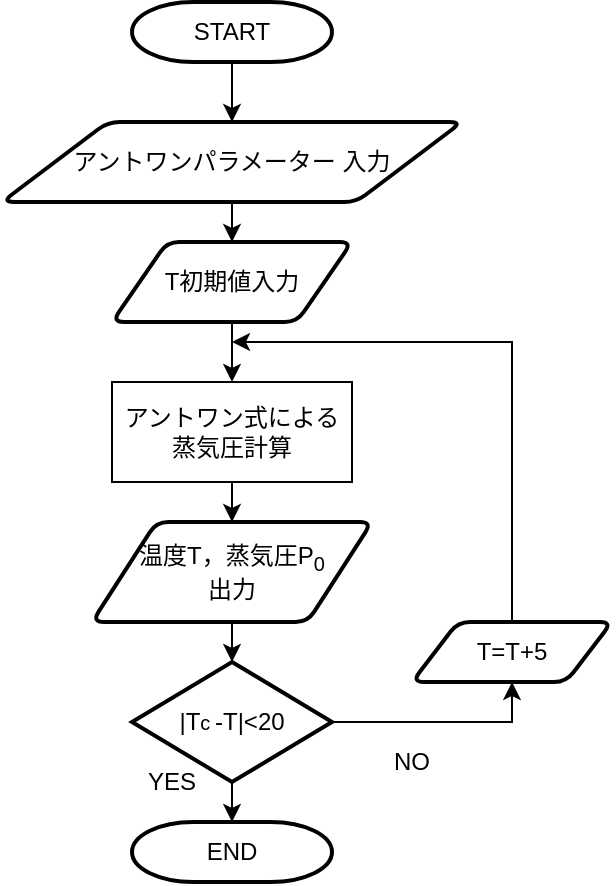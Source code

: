 <mxfile version="13.5.3" pages="4">
    <diagram id="6hGFLwfOUW9BJ-s0fimq" name="Page-1">
        <mxGraphModel dx="484" dy="492" grid="1" gridSize="10" guides="1" tooltips="1" connect="1" arrows="1" fold="1" page="1" pageScale="1" pageWidth="827" pageHeight="1169" math="0" shadow="0">
            <root>
                <mxCell id="0"/>
                <mxCell id="1" parent="0"/>
                <mxCell id="21" style="edgeStyle=orthogonalEdgeStyle;rounded=0;orthogonalLoop=1;jettySize=auto;html=1;exitX=0.5;exitY=1;exitDx=0;exitDy=0;exitPerimeter=0;entryX=0.5;entryY=0;entryDx=0;entryDy=0;" parent="1" source="2" target="3" edge="1">
                    <mxGeometry relative="1" as="geometry"/>
                </mxCell>
                <mxCell id="2" value="START" style="strokeWidth=2;html=1;shape=mxgraph.flowchart.terminator;whiteSpace=wrap;" parent="1" vertex="1">
                    <mxGeometry x="150" y="30" width="100" height="30" as="geometry"/>
                </mxCell>
                <mxCell id="22" style="edgeStyle=orthogonalEdgeStyle;rounded=0;orthogonalLoop=1;jettySize=auto;html=1;exitX=0.5;exitY=1;exitDx=0;exitDy=0;entryX=0.5;entryY=0;entryDx=0;entryDy=0;" parent="1" source="3" target="4" edge="1">
                    <mxGeometry relative="1" as="geometry"/>
                </mxCell>
                <mxCell id="3" value="アントワンパラメーター 入力" style="shape=parallelogram;html=1;strokeWidth=2;perimeter=parallelogramPerimeter;whiteSpace=wrap;rounded=1;arcSize=12;size=0.23;" parent="1" vertex="1">
                    <mxGeometry x="85" y="90" width="230" height="40" as="geometry"/>
                </mxCell>
                <mxCell id="23" style="edgeStyle=orthogonalEdgeStyle;rounded=0;orthogonalLoop=1;jettySize=auto;html=1;exitX=0.5;exitY=1;exitDx=0;exitDy=0;entryX=0.5;entryY=0;entryDx=0;entryDy=0;" parent="1" source="4" target="5" edge="1">
                    <mxGeometry relative="1" as="geometry"/>
                </mxCell>
                <mxCell id="4" value="T初期値入力" style="shape=parallelogram;html=1;strokeWidth=2;perimeter=parallelogramPerimeter;whiteSpace=wrap;rounded=1;arcSize=12;size=0.23;" parent="1" vertex="1">
                    <mxGeometry x="140" y="150" width="120" height="40" as="geometry"/>
                </mxCell>
                <mxCell id="24" style="edgeStyle=orthogonalEdgeStyle;rounded=0;orthogonalLoop=1;jettySize=auto;html=1;exitX=0.5;exitY=1;exitDx=0;exitDy=0;entryX=0.5;entryY=0;entryDx=0;entryDy=0;" parent="1" source="5" target="7" edge="1">
                    <mxGeometry relative="1" as="geometry"/>
                </mxCell>
                <mxCell id="5" value="アントワン式による&lt;br&gt;蒸気圧計算" style="rounded=0;whiteSpace=wrap;html=1;" parent="1" vertex="1">
                    <mxGeometry x="140" y="220" width="120" height="50" as="geometry"/>
                </mxCell>
                <mxCell id="25" style="edgeStyle=orthogonalEdgeStyle;rounded=0;orthogonalLoop=1;jettySize=auto;html=1;exitX=0.5;exitY=1;exitDx=0;exitDy=0;entryX=0.5;entryY=0;entryDx=0;entryDy=0;entryPerimeter=0;" parent="1" source="7" target="9" edge="1">
                    <mxGeometry relative="1" as="geometry"/>
                </mxCell>
                <mxCell id="7" value="温度T，蒸気圧P&lt;sub&gt;0&lt;br&gt;&lt;/sub&gt;出力" style="shape=parallelogram;html=1;strokeWidth=2;perimeter=parallelogramPerimeter;whiteSpace=wrap;rounded=1;arcSize=12;size=0.23;" parent="1" vertex="1">
                    <mxGeometry x="130" y="290" width="140" height="50" as="geometry"/>
                </mxCell>
                <mxCell id="26" style="edgeStyle=orthogonalEdgeStyle;rounded=0;orthogonalLoop=1;jettySize=auto;html=1;exitX=0.5;exitY=1;exitDx=0;exitDy=0;exitPerimeter=0;entryX=0.5;entryY=0;entryDx=0;entryDy=0;entryPerimeter=0;" parent="1" source="9" target="10" edge="1">
                    <mxGeometry relative="1" as="geometry"/>
                </mxCell>
                <mxCell id="27" style="edgeStyle=orthogonalEdgeStyle;rounded=0;orthogonalLoop=1;jettySize=auto;html=1;exitX=1;exitY=0.5;exitDx=0;exitDy=0;exitPerimeter=0;entryX=0.5;entryY=1;entryDx=0;entryDy=0;" parent="1" source="9" target="11" edge="1">
                    <mxGeometry relative="1" as="geometry"/>
                </mxCell>
                <mxCell id="9" value="|T&lt;span style=&quot;font-size: 10px&quot;&gt;c&lt;/span&gt;&lt;span style=&quot;font-size: 8.333px&quot;&gt;&amp;nbsp;&lt;/span&gt;&lt;font style=&quot;font-size: 12px&quot;&gt;-T&lt;/font&gt;|&amp;lt;20" style="strokeWidth=2;html=1;shape=mxgraph.flowchart.decision;whiteSpace=wrap;" parent="1" vertex="1">
                    <mxGeometry x="150" y="360" width="100" height="60" as="geometry"/>
                </mxCell>
                <mxCell id="10" value="END" style="strokeWidth=2;html=1;shape=mxgraph.flowchart.terminator;whiteSpace=wrap;" parent="1" vertex="1">
                    <mxGeometry x="150" y="440" width="100" height="30" as="geometry"/>
                </mxCell>
                <mxCell id="28" style="edgeStyle=orthogonalEdgeStyle;rounded=0;orthogonalLoop=1;jettySize=auto;html=1;exitX=0.5;exitY=0;exitDx=0;exitDy=0;" parent="1" source="11" edge="1">
                    <mxGeometry relative="1" as="geometry">
                        <mxPoint x="200" y="200" as="targetPoint"/>
                        <Array as="points">
                            <mxPoint x="340" y="200"/>
                        </Array>
                    </mxGeometry>
                </mxCell>
                <mxCell id="11" value="T=T+5" style="shape=parallelogram;html=1;strokeWidth=2;perimeter=parallelogramPerimeter;whiteSpace=wrap;rounded=1;arcSize=12;size=0.23;" parent="1" vertex="1">
                    <mxGeometry x="290" y="340" width="100" height="30" as="geometry"/>
                </mxCell>
                <mxCell id="29" value="NO" style="text;html=1;strokeColor=none;fillColor=none;align=center;verticalAlign=middle;whiteSpace=wrap;rounded=0;" parent="1" vertex="1">
                    <mxGeometry x="270" y="400" width="40" height="20" as="geometry"/>
                </mxCell>
                <mxCell id="30" value="YES" style="text;html=1;strokeColor=none;fillColor=none;align=center;verticalAlign=middle;whiteSpace=wrap;rounded=0;" parent="1" vertex="1">
                    <mxGeometry x="150" y="410" width="40" height="20" as="geometry"/>
                </mxCell>
            </root>
        </mxGraphModel>
    </diagram>
    <diagram id="tjwrxLsD7C3cp54H29nt" name="ページ2">
        <mxGraphModel dx="484" dy="492" grid="1" gridSize="10" guides="1" tooltips="1" connect="1" arrows="1" fold="1" page="1" pageScale="1" pageWidth="827" pageHeight="1169" math="0" shadow="0">
            <root>
                <mxCell id="OenH7cIL7a_HJuVf5Ov_-0"/>
                <mxCell id="OenH7cIL7a_HJuVf5Ov_-1" parent="OenH7cIL7a_HJuVf5Ov_-0"/>
                <mxCell id="s7JxEpxeOvuJSW5ftrF9-8" value="" style="edgeStyle=orthogonalEdgeStyle;rounded=0;orthogonalLoop=1;jettySize=auto;html=1;entryX=0.5;entryY=0;entryDx=0;entryDy=0;" edge="1" parent="OenH7cIL7a_HJuVf5Ov_-1" source="jmTnuGybcbTQmiqnEiam-3" target="deLnEBDyaheu44yetcqp-0">
                    <mxGeometry relative="1" as="geometry"/>
                </mxCell>
                <mxCell id="jmTnuGybcbTQmiqnEiam-3" value="START" style="strokeWidth=2;html=1;shape=mxgraph.flowchart.terminator;whiteSpace=wrap;" vertex="1" parent="OenH7cIL7a_HJuVf5Ov_-1">
                    <mxGeometry x="150" y="20" width="100" height="30" as="geometry"/>
                </mxCell>
                <mxCell id="s7JxEpxeOvuJSW5ftrF9-9" value="" style="edgeStyle=orthogonalEdgeStyle;rounded=0;orthogonalLoop=1;jettySize=auto;html=1;entryX=0.5;entryY=0;entryDx=0;entryDy=0;" edge="1" parent="OenH7cIL7a_HJuVf5Ov_-1" source="deLnEBDyaheu44yetcqp-0" target="6Tlxau15XWvdCQgJYSGq-0">
                    <mxGeometry relative="1" as="geometry"/>
                </mxCell>
                <mxCell id="deLnEBDyaheu44yetcqp-0" value="アントワンパラメーター 入力" style="shape=parallelogram;html=1;strokeWidth=2;perimeter=parallelogramPerimeter;whiteSpace=wrap;rounded=1;arcSize=12;size=0.23;" vertex="1" parent="OenH7cIL7a_HJuVf5Ov_-1">
                    <mxGeometry x="85" y="80" width="230" height="40" as="geometry"/>
                </mxCell>
                <mxCell id="s7JxEpxeOvuJSW5ftrF9-10" value="" style="edgeStyle=orthogonalEdgeStyle;rounded=0;orthogonalLoop=1;jettySize=auto;html=1;entryX=0.5;entryY=0;entryDx=0;entryDy=0;" edge="1" parent="OenH7cIL7a_HJuVf5Ov_-1" source="6Tlxau15XWvdCQgJYSGq-0" target="s7JxEpxeOvuJSW5ftrF9-0">
                    <mxGeometry relative="1" as="geometry"/>
                </mxCell>
                <mxCell id="6Tlxau15XWvdCQgJYSGq-0" value="T初期値入力" style="shape=parallelogram;html=1;strokeWidth=2;perimeter=parallelogramPerimeter;whiteSpace=wrap;rounded=1;arcSize=12;size=0.23;" vertex="1" parent="OenH7cIL7a_HJuVf5Ov_-1">
                    <mxGeometry x="140" y="150" width="120" height="30" as="geometry"/>
                </mxCell>
                <mxCell id="s7JxEpxeOvuJSW5ftrF9-11" value="" style="edgeStyle=orthogonalEdgeStyle;rounded=0;orthogonalLoop=1;jettySize=auto;html=1;entryX=0.5;entryY=0;entryDx=0;entryDy=0;entryPerimeter=0;" edge="1" parent="OenH7cIL7a_HJuVf5Ov_-1" source="s7JxEpxeOvuJSW5ftrF9-0" target="s7JxEpxeOvuJSW5ftrF9-2">
                    <mxGeometry relative="1" as="geometry"/>
                </mxCell>
                <mxCell id="s7JxEpxeOvuJSW5ftrF9-0" value="fP,fP'計算" style="rounded=1;whiteSpace=wrap;html=1;" vertex="1" parent="OenH7cIL7a_HJuVf5Ov_-1">
                    <mxGeometry x="150" y="210" width="100" height="30" as="geometry"/>
                </mxCell>
                <mxCell id="s7JxEpxeOvuJSW5ftrF9-12" value="" style="edgeStyle=orthogonalEdgeStyle;rounded=0;orthogonalLoop=1;jettySize=auto;html=1;entryX=0.5;entryY=0;entryDx=0;entryDy=0;" edge="1" parent="OenH7cIL7a_HJuVf5Ov_-1" source="s7JxEpxeOvuJSW5ftrF9-2" target="s7JxEpxeOvuJSW5ftrF9-5">
                    <mxGeometry relative="1" as="geometry"/>
                </mxCell>
                <mxCell id="s7JxEpxeOvuJSW5ftrF9-14" style="edgeStyle=orthogonalEdgeStyle;rounded=0;orthogonalLoop=1;jettySize=auto;html=1;exitX=1;exitY=0.5;exitDx=0;exitDy=0;exitPerimeter=0;entryX=0.5;entryY=1;entryDx=0;entryDy=0;" edge="1" parent="OenH7cIL7a_HJuVf5Ov_-1" source="s7JxEpxeOvuJSW5ftrF9-2" target="s7JxEpxeOvuJSW5ftrF9-4">
                    <mxGeometry relative="1" as="geometry"/>
                </mxCell>
                <mxCell id="s7JxEpxeOvuJSW5ftrF9-2" value="|fP/fP'|&amp;lt;10&lt;sup&gt;-6&lt;/sup&gt;" style="strokeWidth=2;html=1;shape=mxgraph.flowchart.decision;whiteSpace=wrap;" vertex="1" parent="OenH7cIL7a_HJuVf5Ov_-1">
                    <mxGeometry x="145" y="270" width="110" height="60" as="geometry"/>
                </mxCell>
                <mxCell id="s7JxEpxeOvuJSW5ftrF9-15" style="edgeStyle=orthogonalEdgeStyle;rounded=0;orthogonalLoop=1;jettySize=auto;html=1;exitX=0.5;exitY=0;exitDx=0;exitDy=0;" edge="1" parent="OenH7cIL7a_HJuVf5Ov_-1" source="s7JxEpxeOvuJSW5ftrF9-4">
                    <mxGeometry relative="1" as="geometry">
                        <mxPoint x="200" y="190" as="targetPoint"/>
                        <Array as="points">
                            <mxPoint x="340" y="190"/>
                        </Array>
                    </mxGeometry>
                </mxCell>
                <mxCell id="s7JxEpxeOvuJSW5ftrF9-4" value="T'=T-fP/fP'" style="rounded=1;whiteSpace=wrap;html=1;" vertex="1" parent="OenH7cIL7a_HJuVf5Ov_-1">
                    <mxGeometry x="280" y="220" width="120" height="30" as="geometry"/>
                </mxCell>
                <mxCell id="s7JxEpxeOvuJSW5ftrF9-13" value="" style="edgeStyle=orthogonalEdgeStyle;rounded=0;orthogonalLoop=1;jettySize=auto;html=1;" edge="1" parent="OenH7cIL7a_HJuVf5Ov_-1" source="s7JxEpxeOvuJSW5ftrF9-5" target="s7JxEpxeOvuJSW5ftrF9-6">
                    <mxGeometry relative="1" as="geometry"/>
                </mxCell>
                <mxCell id="s7JxEpxeOvuJSW5ftrF9-5" value="T、繰り返し回数i&lt;br&gt;出力" style="rounded=1;whiteSpace=wrap;html=1;" vertex="1" parent="OenH7cIL7a_HJuVf5Ov_-1">
                    <mxGeometry x="140" y="360" width="120" height="30" as="geometry"/>
                </mxCell>
                <mxCell id="s7JxEpxeOvuJSW5ftrF9-6" value="END" style="strokeWidth=2;html=1;shape=mxgraph.flowchart.terminator;whiteSpace=wrap;" vertex="1" parent="OenH7cIL7a_HJuVf5Ov_-1">
                    <mxGeometry x="160" y="420" width="80" height="30" as="geometry"/>
                </mxCell>
                <mxCell id="s7JxEpxeOvuJSW5ftrF9-17" value="YES" style="text;html=1;strokeColor=none;fillColor=none;align=center;verticalAlign=middle;whiteSpace=wrap;rounded=0;" vertex="1" parent="OenH7cIL7a_HJuVf5Ov_-1">
                    <mxGeometry x="210" y="330" width="40" height="20" as="geometry"/>
                </mxCell>
                <mxCell id="s7JxEpxeOvuJSW5ftrF9-18" value="NO" style="text;html=1;strokeColor=none;fillColor=none;align=center;verticalAlign=middle;whiteSpace=wrap;rounded=0;" vertex="1" parent="OenH7cIL7a_HJuVf5Ov_-1">
                    <mxGeometry x="280" y="310" width="40" height="20" as="geometry"/>
                </mxCell>
            </root>
        </mxGraphModel>
    </diagram>
    <diagram id="eu8AEtDFHWJ69BttckYe" name="ページ3">
        <mxGraphModel dx="569" dy="579" grid="1" gridSize="10" guides="1" tooltips="1" connect="1" arrows="1" fold="1" page="1" pageScale="1" pageWidth="827" pageHeight="1169" math="0" shadow="0">
            <root>
                <mxCell id="phNB12K0DlMgrS6szk5Q-0"/>
                <mxCell id="phNB12K0DlMgrS6szk5Q-1" parent="phNB12K0DlMgrS6szk5Q-0"/>
                <mxCell id="phNB12K0DlMgrS6szk5Q-18" style="edgeStyle=orthogonalEdgeStyle;rounded=0;orthogonalLoop=1;jettySize=auto;html=1;exitX=0.5;exitY=1;exitDx=0;exitDy=0;exitPerimeter=0;entryX=0.5;entryY=0;entryDx=0;entryDy=0;" edge="1" parent="phNB12K0DlMgrS6szk5Q-1" source="phNB12K0DlMgrS6szk5Q-2" target="phNB12K0DlMgrS6szk5Q-3">
                    <mxGeometry relative="1" as="geometry"/>
                </mxCell>
                <mxCell id="phNB12K0DlMgrS6szk5Q-2" value="START" style="strokeWidth=2;html=1;shape=mxgraph.flowchart.terminator;whiteSpace=wrap;" vertex="1" parent="phNB12K0DlMgrS6szk5Q-1">
                    <mxGeometry x="150" y="10" width="100" height="30" as="geometry"/>
                </mxCell>
                <mxCell id="phNB12K0DlMgrS6szk5Q-19" style="edgeStyle=orthogonalEdgeStyle;rounded=0;orthogonalLoop=1;jettySize=auto;html=1;exitX=0.5;exitY=1;exitDx=0;exitDy=0;entryX=0.5;entryY=0;entryDx=0;entryDy=0;" edge="1" parent="phNB12K0DlMgrS6szk5Q-1" source="phNB12K0DlMgrS6szk5Q-3" target="phNB12K0DlMgrS6szk5Q-4">
                    <mxGeometry relative="1" as="geometry"/>
                </mxCell>
                <mxCell id="phNB12K0DlMgrS6szk5Q-3" value="各アントワンパラメーター 、&lt;br&gt;Margulesパラメーター 入力" style="shape=parallelogram;perimeter=parallelogramPerimeter;whiteSpace=wrap;html=1;fixedSize=1;" vertex="1" parent="phNB12K0DlMgrS6szk5Q-1">
                    <mxGeometry x="90" y="60" width="220" height="40" as="geometry"/>
                </mxCell>
                <mxCell id="phNB12K0DlMgrS6szk5Q-20" style="edgeStyle=orthogonalEdgeStyle;rounded=0;orthogonalLoop=1;jettySize=auto;html=1;exitX=0.5;exitY=1;exitDx=0;exitDy=0;entryX=0.5;entryY=0;entryDx=0;entryDy=0;" edge="1" parent="phNB12K0DlMgrS6szk5Q-1" source="phNB12K0DlMgrS6szk5Q-4" target="phNB12K0DlMgrS6szk5Q-5">
                    <mxGeometry relative="1" as="geometry"/>
                </mxCell>
                <mxCell id="phNB12K0DlMgrS6szk5Q-4" value="初期値&lt;br&gt;x&lt;sub&gt;1&lt;/sub&gt;=0" style="shape=parallelogram;perimeter=parallelogramPerimeter;whiteSpace=wrap;html=1;fixedSize=1;" vertex="1" parent="phNB12K0DlMgrS6szk5Q-1">
                    <mxGeometry x="140" y="120" width="120" height="30" as="geometry"/>
                </mxCell>
                <mxCell id="phNB12K0DlMgrS6szk5Q-21" style="edgeStyle=orthogonalEdgeStyle;rounded=0;orthogonalLoop=1;jettySize=auto;html=1;exitX=0.5;exitY=1;exitDx=0;exitDy=0;entryX=0.5;entryY=0;entryDx=0;entryDy=0;" edge="1" parent="phNB12K0DlMgrS6szk5Q-1" source="phNB12K0DlMgrS6szk5Q-5" target="phNB12K0DlMgrS6szk5Q-6">
                    <mxGeometry relative="1" as="geometry"/>
                </mxCell>
                <mxCell id="phNB12K0DlMgrS6szk5Q-5" value="温度初期値&lt;br&gt;T&lt;span style=&quot;font-size: 10px&quot;&gt;L &lt;/span&gt;&lt;sub style=&quot;font-size: 10px&quot;&gt;，&lt;/sub&gt;&lt;font style=&quot;font-size: 12px&quot;&gt;T&lt;/font&gt;&lt;span style=&quot;font-size: 10px&quot;&gt;H&lt;/span&gt;&lt;font style=&quot;font-size: 12px&quot;&gt;入力&lt;/font&gt;" style="shape=parallelogram;perimeter=parallelogramPerimeter;whiteSpace=wrap;html=1;fixedSize=1;" vertex="1" parent="phNB12K0DlMgrS6szk5Q-1">
                    <mxGeometry x="140" y="180" width="120" height="40" as="geometry"/>
                </mxCell>
                <mxCell id="phNB12K0DlMgrS6szk5Q-23" style="edgeStyle=orthogonalEdgeStyle;rounded=0;orthogonalLoop=1;jettySize=auto;html=1;exitX=0.5;exitY=1;exitDx=0;exitDy=0;entryX=0.5;entryY=0;entryDx=0;entryDy=0;" edge="1" parent="phNB12K0DlMgrS6szk5Q-1" source="phNB12K0DlMgrS6szk5Q-6" target="phNB12K0DlMgrS6szk5Q-7">
                    <mxGeometry relative="1" as="geometry"/>
                </mxCell>
                <mxCell id="phNB12K0DlMgrS6szk5Q-6" value="x&lt;sub&gt;2&lt;/sub&gt;＝1−x&lt;sub&gt;1&lt;/sub&gt;" style="rounded=1;whiteSpace=wrap;html=1;" vertex="1" parent="phNB12K0DlMgrS6szk5Q-1">
                    <mxGeometry x="160" y="230" width="80" height="20" as="geometry"/>
                </mxCell>
                <mxCell id="phNB12K0DlMgrS6szk5Q-24" style="edgeStyle=orthogonalEdgeStyle;rounded=0;orthogonalLoop=1;jettySize=auto;html=1;exitX=0.5;exitY=1;exitDx=0;exitDy=0;entryX=0.5;entryY=0;entryDx=0;entryDy=0;" edge="1" parent="phNB12K0DlMgrS6szk5Q-1" source="phNB12K0DlMgrS6szk5Q-7" target="phNB12K0DlMgrS6szk5Q-8">
                    <mxGeometry relative="1" as="geometry"/>
                </mxCell>
                <mxCell id="phNB12K0DlMgrS6szk5Q-7" value="活量係数算出" style="rounded=1;whiteSpace=wrap;html=1;" vertex="1" parent="phNB12K0DlMgrS6szk5Q-1">
                    <mxGeometry x="155" y="280" width="90" height="30" as="geometry"/>
                </mxCell>
                <mxCell id="phNB12K0DlMgrS6szk5Q-25" style="edgeStyle=orthogonalEdgeStyle;rounded=0;orthogonalLoop=1;jettySize=auto;html=1;exitX=0.5;exitY=1;exitDx=0;exitDy=0;entryX=0.5;entryY=0;entryDx=0;entryDy=0;" edge="1" parent="phNB12K0DlMgrS6szk5Q-1" source="phNB12K0DlMgrS6szk5Q-8" target="phNB12K0DlMgrS6szk5Q-9">
                    <mxGeometry relative="1" as="geometry"/>
                </mxCell>
                <mxCell id="phNB12K0DlMgrS6szk5Q-8" value="fP&lt;sub&gt;H&lt;/sub&gt;,fP&lt;sub&gt;L &lt;/sub&gt;fP&lt;sub&gt;M&lt;/sub&gt;算出" style="rounded=1;whiteSpace=wrap;html=1;" vertex="1" parent="phNB12K0DlMgrS6szk5Q-1">
                    <mxGeometry x="140" y="330" width="120" height="30" as="geometry"/>
                </mxCell>
                <mxCell id="phNB12K0DlMgrS6szk5Q-26" style="edgeStyle=orthogonalEdgeStyle;rounded=0;orthogonalLoop=1;jettySize=auto;html=1;exitX=1;exitY=0.5;exitDx=0;exitDy=0;entryX=0.5;entryY=1;entryDx=0;entryDy=0;" edge="1" parent="phNB12K0DlMgrS6szk5Q-1" source="phNB12K0DlMgrS6szk5Q-9" target="phNB12K0DlMgrS6szk5Q-10">
                    <mxGeometry relative="1" as="geometry">
                        <Array as="points">
                            <mxPoint x="320" y="395"/>
                        </Array>
                    </mxGeometry>
                </mxCell>
                <mxCell id="phNB12K0DlMgrS6szk5Q-27" style="edgeStyle=orthogonalEdgeStyle;rounded=0;orthogonalLoop=1;jettySize=auto;html=1;exitX=0.5;exitY=1;exitDx=0;exitDy=0;entryX=0.5;entryY=0;entryDx=0;entryDy=0;" edge="1" parent="phNB12K0DlMgrS6szk5Q-1" source="phNB12K0DlMgrS6szk5Q-9" target="phNB12K0DlMgrS6szk5Q-14">
                    <mxGeometry relative="1" as="geometry"/>
                </mxCell>
                <mxCell id="phNB12K0DlMgrS6szk5Q-9" value="|fP&lt;sub&gt;M&lt;/sub&gt;|&amp;lt;10&lt;sup&gt;-6&lt;/sup&gt;" style="rhombus;whiteSpace=wrap;html=1;" vertex="1" parent="phNB12K0DlMgrS6szk5Q-1">
                    <mxGeometry x="160" y="370" width="80" height="50" as="geometry"/>
                </mxCell>
                <mxCell id="phNB12K0DlMgrS6szk5Q-31" style="edgeStyle=orthogonalEdgeStyle;rounded=0;orthogonalLoop=1;jettySize=auto;html=1;exitX=0.5;exitY=0;exitDx=0;exitDy=0;entryX=0.5;entryY=1;entryDx=0;entryDy=0;" edge="1" parent="phNB12K0DlMgrS6szk5Q-1" source="phNB12K0DlMgrS6szk5Q-10" target="phNB12K0DlMgrS6szk5Q-12">
                    <mxGeometry relative="1" as="geometry"/>
                </mxCell>
                <mxCell id="phNB12K0DlMgrS6szk5Q-32" style="edgeStyle=orthogonalEdgeStyle;rounded=0;orthogonalLoop=1;jettySize=auto;html=1;entryX=0.5;entryY=1;entryDx=0;entryDy=0;" edge="1" parent="phNB12K0DlMgrS6szk5Q-1" source="phNB12K0DlMgrS6szk5Q-10" target="phNB12K0DlMgrS6szk5Q-13">
                    <mxGeometry relative="1" as="geometry"/>
                </mxCell>
                <mxCell id="phNB12K0DlMgrS6szk5Q-10" value="fP&lt;sub&gt;H&lt;/sub&gt; ×fP&lt;sub&gt;M&lt;/sub&gt;" style="rhombus;whiteSpace=wrap;html=1;" vertex="1" parent="phNB12K0DlMgrS6szk5Q-1">
                    <mxGeometry x="280" y="330" width="80" height="50" as="geometry"/>
                </mxCell>
                <mxCell id="phNB12K0DlMgrS6szk5Q-33" style="edgeStyle=orthogonalEdgeStyle;rounded=0;orthogonalLoop=1;jettySize=auto;html=1;exitX=0.5;exitY=0;exitDx=0;exitDy=0;" edge="1" parent="phNB12K0DlMgrS6szk5Q-1" source="phNB12K0DlMgrS6szk5Q-12">
                    <mxGeometry relative="1" as="geometry">
                        <mxPoint x="200" y="260" as="targetPoint"/>
                        <Array as="points">
                            <mxPoint x="320" y="260"/>
                        </Array>
                    </mxGeometry>
                </mxCell>
                <mxCell id="phNB12K0DlMgrS6szk5Q-12" value="T&lt;sub&gt;M&lt;/sub&gt;=T&lt;sub&gt;L&lt;/sub&gt;" style="rounded=1;whiteSpace=wrap;html=1;" vertex="1" parent="phNB12K0DlMgrS6szk5Q-1">
                    <mxGeometry x="285" y="280" width="70" height="30" as="geometry"/>
                </mxCell>
                <mxCell id="phNB12K0DlMgrS6szk5Q-35" style="edgeStyle=orthogonalEdgeStyle;rounded=0;orthogonalLoop=1;jettySize=auto;html=1;exitX=0.5;exitY=0;exitDx=0;exitDy=0;endArrow=none;endFill=0;" edge="1" parent="phNB12K0DlMgrS6szk5Q-1" source="phNB12K0DlMgrS6szk5Q-13">
                    <mxGeometry relative="1" as="geometry">
                        <mxPoint x="320" y="260" as="targetPoint"/>
                        <Array as="points">
                            <mxPoint x="430" y="260"/>
                            <mxPoint x="320" y="260"/>
                        </Array>
                    </mxGeometry>
                </mxCell>
                <mxCell id="phNB12K0DlMgrS6szk5Q-13" value="T&lt;font style=&quot;font-size: 12px&quot;&gt;&lt;sub&gt;M&lt;/sub&gt;=T&lt;sub&gt;H&lt;/sub&gt;&lt;/font&gt;" style="rounded=1;whiteSpace=wrap;html=1;" vertex="1" parent="phNB12K0DlMgrS6szk5Q-1">
                    <mxGeometry x="400" y="280" width="60" height="30" as="geometry"/>
                </mxCell>
                <mxCell id="phNB12K0DlMgrS6szk5Q-28" style="edgeStyle=orthogonalEdgeStyle;rounded=0;orthogonalLoop=1;jettySize=auto;html=1;exitX=0.5;exitY=1;exitDx=0;exitDy=0;entryX=0.5;entryY=0;entryDx=0;entryDy=0;" edge="1" parent="phNB12K0DlMgrS6szk5Q-1" source="phNB12K0DlMgrS6szk5Q-14" target="phNB12K0DlMgrS6szk5Q-15">
                    <mxGeometry relative="1" as="geometry"/>
                </mxCell>
                <mxCell id="phNB12K0DlMgrS6szk5Q-14" value="沸点・組成等出力" style="shape=parallelogram;perimeter=parallelogramPerimeter;whiteSpace=wrap;html=1;fixedSize=1;" vertex="1" parent="phNB12K0DlMgrS6szk5Q-1">
                    <mxGeometry x="140" y="440" width="120" height="30" as="geometry"/>
                </mxCell>
                <mxCell id="phNB12K0DlMgrS6szk5Q-29" style="edgeStyle=orthogonalEdgeStyle;rounded=0;orthogonalLoop=1;jettySize=auto;html=1;exitX=0.5;exitY=1;exitDx=0;exitDy=0;entryX=0.5;entryY=0;entryDx=0;entryDy=0;" edge="1" parent="phNB12K0DlMgrS6szk5Q-1" source="phNB12K0DlMgrS6szk5Q-15" target="phNB12K0DlMgrS6szk5Q-16">
                    <mxGeometry relative="1" as="geometry"/>
                </mxCell>
                <mxCell id="phNB12K0DlMgrS6szk5Q-15" value="x&lt;sub&gt;1&lt;/sub&gt;=x&lt;sub&gt;1&lt;/sub&gt;+0.05" style="rounded=1;whiteSpace=wrap;html=1;" vertex="1" parent="phNB12K0DlMgrS6szk5Q-1">
                    <mxGeometry x="155" y="490" width="90" height="20" as="geometry"/>
                </mxCell>
                <mxCell id="phNB12K0DlMgrS6szk5Q-30" style="edgeStyle=orthogonalEdgeStyle;rounded=0;orthogonalLoop=1;jettySize=auto;html=1;exitX=0.5;exitY=1;exitDx=0;exitDy=0;" edge="1" parent="phNB12K0DlMgrS6szk5Q-1" source="phNB12K0DlMgrS6szk5Q-16">
                    <mxGeometry relative="1" as="geometry">
                        <mxPoint x="200" y="580" as="targetPoint"/>
                        <Array as="points">
                            <mxPoint x="200" y="580"/>
                            <mxPoint x="200" y="580"/>
                        </Array>
                    </mxGeometry>
                </mxCell>
                <mxCell id="phNB12K0DlMgrS6szk5Q-36" style="edgeStyle=orthogonalEdgeStyle;rounded=0;orthogonalLoop=1;jettySize=auto;html=1;endArrow=classic;endFill=1;" edge="1" parent="phNB12K0DlMgrS6szk5Q-1" source="phNB12K0DlMgrS6szk5Q-16">
                    <mxGeometry relative="1" as="geometry">
                        <mxPoint x="210" y="160" as="targetPoint"/>
                        <Array as="points">
                            <mxPoint x="510" y="545"/>
                            <mxPoint x="510" y="160"/>
                        </Array>
                    </mxGeometry>
                </mxCell>
                <mxCell id="phNB12K0DlMgrS6szk5Q-16" value="x&lt;sub&gt;1&lt;/sub&gt;&amp;gt;1" style="rhombus;whiteSpace=wrap;html=1;" vertex="1" parent="phNB12K0DlMgrS6szk5Q-1">
                    <mxGeometry x="160" y="530" width="80" height="30" as="geometry"/>
                </mxCell>
                <mxCell id="phNB12K0DlMgrS6szk5Q-17" value="END" style="strokeWidth=2;html=1;shape=mxgraph.flowchart.terminator;whiteSpace=wrap;" vertex="1" parent="phNB12K0DlMgrS6szk5Q-1">
                    <mxGeometry x="165" y="585" width="70" height="25" as="geometry"/>
                </mxCell>
                <mxCell id="phNB12K0DlMgrS6szk5Q-37" value="正" style="text;html=1;strokeColor=none;fillColor=none;align=center;verticalAlign=middle;whiteSpace=wrap;rounded=0;" vertex="1" parent="phNB12K0DlMgrS6szk5Q-1">
                    <mxGeometry x="315" y="310" width="40" height="20" as="geometry"/>
                </mxCell>
                <mxCell id="phNB12K0DlMgrS6szk5Q-38" value="負" style="text;html=1;strokeColor=none;fillColor=none;align=center;verticalAlign=middle;whiteSpace=wrap;rounded=0;" vertex="1" parent="phNB12K0DlMgrS6szk5Q-1">
                    <mxGeometry x="420" y="320" width="40" height="20" as="geometry"/>
                </mxCell>
                <mxCell id="phNB12K0DlMgrS6szk5Q-39" value="更新したT&lt;sub&gt;M&lt;/sub&gt;を代入" style="text;html=1;strokeColor=none;fillColor=none;align=center;verticalAlign=middle;whiteSpace=wrap;rounded=0;" vertex="1" parent="phNB12K0DlMgrS6szk5Q-1">
                    <mxGeometry x="300" y="240" width="110" height="20" as="geometry"/>
                </mxCell>
                <mxCell id="phNB12K0DlMgrS6szk5Q-41" value="NO" style="text;html=1;strokeColor=none;fillColor=none;align=center;verticalAlign=middle;whiteSpace=wrap;rounded=0;" vertex="1" parent="phNB12K0DlMgrS6szk5Q-1">
                    <mxGeometry x="250" y="520" width="40" height="20" as="geometry"/>
                </mxCell>
                <mxCell id="phNB12K0DlMgrS6szk5Q-42" value="YES" style="text;html=1;strokeColor=none;fillColor=none;align=center;verticalAlign=middle;whiteSpace=wrap;rounded=0;" vertex="1" parent="phNB12K0DlMgrS6szk5Q-1">
                    <mxGeometry x="150" y="560" width="40" height="20" as="geometry"/>
                </mxCell>
            </root>
        </mxGraphModel>
    </diagram>
    <diagram id="yYSNmT65D1E5V-_KwEHQ" name="ページ4">
        <mxGraphModel dx="484" dy="492" grid="1" gridSize="10" guides="1" tooltips="1" connect="1" arrows="1" fold="1" page="1" pageScale="1" pageWidth="827" pageHeight="1169" math="0" shadow="0">
            <root>
                <mxCell id="8AFACo3xCX2u1dcaduvU-0"/>
                <mxCell id="8AFACo3xCX2u1dcaduvU-1" parent="8AFACo3xCX2u1dcaduvU-0"/>
                <mxCell id="8AFACo3xCX2u1dcaduvU-15" value="" style="edgeStyle=orthogonalEdgeStyle;rounded=0;orthogonalLoop=1;jettySize=auto;html=1;endArrow=classic;endFill=1;entryX=0.5;entryY=0;entryDx=0;entryDy=0;" edge="1" parent="8AFACo3xCX2u1dcaduvU-1" source="8AFACo3xCX2u1dcaduvU-2" target="8AFACo3xCX2u1dcaduvU-3">
                    <mxGeometry relative="1" as="geometry">
                        <mxPoint x="183" y="60" as="targetPoint"/>
                    </mxGeometry>
                </mxCell>
                <mxCell id="8AFACo3xCX2u1dcaduvU-2" value="START" style="strokeWidth=2;html=1;shape=mxgraph.flowchart.terminator;whiteSpace=wrap;" vertex="1" parent="8AFACo3xCX2u1dcaduvU-1">
                    <mxGeometry x="150" y="10" width="60" height="20" as="geometry"/>
                </mxCell>
                <mxCell id="8AFACo3xCX2u1dcaduvU-17" style="edgeStyle=orthogonalEdgeStyle;rounded=0;orthogonalLoop=1;jettySize=auto;html=1;entryX=0.5;entryY=0;entryDx=0;entryDy=0;endArrow=classic;endFill=1;" edge="1" parent="8AFACo3xCX2u1dcaduvU-1" source="8AFACo3xCX2u1dcaduvU-3" target="8AFACo3xCX2u1dcaduvU-4">
                    <mxGeometry relative="1" as="geometry"/>
                </mxCell>
                <mxCell id="8AFACo3xCX2u1dcaduvU-3" value="定数入力" style="rounded=1;whiteSpace=wrap;html=1;" vertex="1" parent="8AFACo3xCX2u1dcaduvU-1">
                    <mxGeometry x="145" y="60" width="70" height="30" as="geometry"/>
                </mxCell>
                <mxCell id="8AFACo3xCX2u1dcaduvU-18" style="edgeStyle=orthogonalEdgeStyle;rounded=0;orthogonalLoop=1;jettySize=auto;html=1;entryX=0.5;entryY=0;entryDx=0;entryDy=0;endArrow=classic;endFill=1;" edge="1" parent="8AFACo3xCX2u1dcaduvU-1" source="8AFACo3xCX2u1dcaduvU-4" target="8AFACo3xCX2u1dcaduvU-5">
                    <mxGeometry relative="1" as="geometry"/>
                </mxCell>
                <mxCell id="8AFACo3xCX2u1dcaduvU-4" value="温度初期値T入力" style="rounded=1;whiteSpace=wrap;html=1;" vertex="1" parent="8AFACo3xCX2u1dcaduvU-1">
                    <mxGeometry x="132.5" y="110" width="95" height="30" as="geometry"/>
                </mxCell>
                <mxCell id="8AFACo3xCX2u1dcaduvU-19" style="edgeStyle=orthogonalEdgeStyle;rounded=0;orthogonalLoop=1;jettySize=auto;html=1;entryX=0.5;entryY=0;entryDx=0;entryDy=0;endArrow=classic;endFill=1;" edge="1" parent="8AFACo3xCX2u1dcaduvU-1" source="8AFACo3xCX2u1dcaduvU-5" target="8AFACo3xCX2u1dcaduvU-6">
                    <mxGeometry relative="1" as="geometry"/>
                </mxCell>
                <mxCell id="8AFACo3xCX2u1dcaduvU-5" value="蒸気圧P算出" style="rounded=1;whiteSpace=wrap;html=1;" vertex="1" parent="8AFACo3xCX2u1dcaduvU-1">
                    <mxGeometry x="145" y="160" width="70" height="30" as="geometry"/>
                </mxCell>
                <mxCell id="8AFACo3xCX2u1dcaduvU-20" style="edgeStyle=orthogonalEdgeStyle;rounded=0;orthogonalLoop=1;jettySize=auto;html=1;exitX=0.5;exitY=1;exitDx=0;exitDy=0;entryX=0.5;entryY=0;entryDx=0;entryDy=0;endArrow=classic;endFill=1;" edge="1" parent="8AFACo3xCX2u1dcaduvU-1" source="8AFACo3xCX2u1dcaduvU-6" target="8AFACo3xCX2u1dcaduvU-7">
                    <mxGeometry relative="1" as="geometry"/>
                </mxCell>
                <mxCell id="8AFACo3xCX2u1dcaduvU-6" value="Zl 初期値＝0.0" style="rounded=1;whiteSpace=wrap;html=1;" vertex="1" parent="8AFACo3xCX2u1dcaduvU-1">
                    <mxGeometry x="135" y="210" width="90" height="30" as="geometry"/>
                </mxCell>
                <mxCell id="8AFACo3xCX2u1dcaduvU-21" style="edgeStyle=orthogonalEdgeStyle;rounded=0;orthogonalLoop=1;jettySize=auto;html=1;exitX=0.5;exitY=1;exitDx=0;exitDy=0;entryX=0.5;entryY=0;entryDx=0;entryDy=0;entryPerimeter=0;endArrow=classic;endFill=1;" edge="1" parent="8AFACo3xCX2u1dcaduvU-1" source="8AFACo3xCX2u1dcaduvU-7" target="8AFACo3xCX2u1dcaduvU-8">
                    <mxGeometry relative="1" as="geometry"/>
                </mxCell>
                <mxCell id="8AFACo3xCX2u1dcaduvU-7" value="fZl,fZl'を算出" style="rounded=1;whiteSpace=wrap;html=1;" vertex="1" parent="8AFACo3xCX2u1dcaduvU-1">
                    <mxGeometry x="140" y="260" width="80" height="30" as="geometry"/>
                </mxCell>
                <mxCell id="8AFACo3xCX2u1dcaduvU-22" style="edgeStyle=orthogonalEdgeStyle;rounded=0;orthogonalLoop=1;jettySize=auto;html=1;exitX=0.5;exitY=1;exitDx=0;exitDy=0;exitPerimeter=0;entryX=0.5;entryY=0;entryDx=0;entryDy=0;endArrow=classic;endFill=1;" edge="1" parent="8AFACo3xCX2u1dcaduvU-1" source="8AFACo3xCX2u1dcaduvU-8" target="8AFACo3xCX2u1dcaduvU-10">
                    <mxGeometry relative="1" as="geometry"/>
                </mxCell>
                <mxCell id="8AFACo3xCX2u1dcaduvU-23" style="edgeStyle=orthogonalEdgeStyle;rounded=0;orthogonalLoop=1;jettySize=auto;html=1;endArrow=classic;endFill=1;" edge="1" parent="8AFACo3xCX2u1dcaduvU-1" source="8AFACo3xCX2u1dcaduvU-8">
                    <mxGeometry relative="1" as="geometry">
                        <mxPoint x="190" y="250" as="targetPoint"/>
                        <Array as="points">
                            <mxPoint x="250" y="355"/>
                            <mxPoint x="250" y="250"/>
                        </Array>
                    </mxGeometry>
                </mxCell>
                <mxCell id="8AFACo3xCX2u1dcaduvU-8" value="収束判定&lt;br&gt;|fZl/fZl'|&amp;lt;10&lt;sup&gt;-6&lt;/sup&gt;" style="strokeWidth=2;html=1;shape=mxgraph.flowchart.decision;whiteSpace=wrap;" vertex="1" parent="8AFACo3xCX2u1dcaduvU-1">
                    <mxGeometry x="125" y="320" width="110" height="70" as="geometry"/>
                </mxCell>
                <mxCell id="8AFACo3xCX2u1dcaduvU-24" style="edgeStyle=orthogonalEdgeStyle;rounded=0;orthogonalLoop=1;jettySize=auto;html=1;endArrow=classic;endFill=1;entryX=0.5;entryY=0;entryDx=0;entryDy=0;" edge="1" parent="8AFACo3xCX2u1dcaduvU-1" source="8AFACo3xCX2u1dcaduvU-10" target="8AFACo3xCX2u1dcaduvU-11">
                    <mxGeometry relative="1" as="geometry">
                        <mxPoint x="270" y="90" as="targetPoint"/>
                        <Array as="points">
                            <mxPoint x="270" y="425"/>
                            <mxPoint x="270" y="200"/>
                            <mxPoint x="335" y="200"/>
                        </Array>
                    </mxGeometry>
                </mxCell>
                <mxCell id="8AFACo3xCX2u1dcaduvU-10" value="液相密度決定" style="rounded=1;whiteSpace=wrap;html=1;" vertex="1" parent="8AFACo3xCX2u1dcaduvU-1">
                    <mxGeometry x="135" y="410" width="90" height="30" as="geometry"/>
                </mxCell>
                <mxCell id="8AFACo3xCX2u1dcaduvU-25" style="edgeStyle=orthogonalEdgeStyle;rounded=0;orthogonalLoop=1;jettySize=auto;html=1;exitX=0.5;exitY=1;exitDx=0;exitDy=0;endArrow=classic;endFill=1;" edge="1" parent="8AFACo3xCX2u1dcaduvU-1" source="8AFACo3xCX2u1dcaduvU-11" target="8AFACo3xCX2u1dcaduvU-12">
                    <mxGeometry relative="1" as="geometry"/>
                </mxCell>
                <mxCell id="8AFACo3xCX2u1dcaduvU-11" value="Z初期値＝1000" style="rounded=1;whiteSpace=wrap;html=1;" vertex="1" parent="8AFACo3xCX2u1dcaduvU-1">
                    <mxGeometry x="290" y="220" width="90" height="30" as="geometry"/>
                </mxCell>
                <mxCell id="8AFACo3xCX2u1dcaduvU-26" style="edgeStyle=orthogonalEdgeStyle;rounded=0;orthogonalLoop=1;jettySize=auto;html=1;entryX=0.5;entryY=0;entryDx=0;entryDy=0;endArrow=classic;endFill=1;" edge="1" parent="8AFACo3xCX2u1dcaduvU-1" source="8AFACo3xCX2u1dcaduvU-12" target="8AFACo3xCX2u1dcaduvU-13">
                    <mxGeometry relative="1" as="geometry"/>
                </mxCell>
                <mxCell id="8AFACo3xCX2u1dcaduvU-12" value="fZv,fZv'を算出" style="rounded=1;whiteSpace=wrap;html=1;" vertex="1" parent="8AFACo3xCX2u1dcaduvU-1">
                    <mxGeometry x="290" y="270" width="90" height="30" as="geometry"/>
                </mxCell>
                <mxCell id="8AFACo3xCX2u1dcaduvU-27" style="edgeStyle=orthogonalEdgeStyle;rounded=0;orthogonalLoop=1;jettySize=auto;html=1;entryX=0.5;entryY=0;entryDx=0;entryDy=0;endArrow=classic;endFill=1;" edge="1" parent="8AFACo3xCX2u1dcaduvU-1" source="8AFACo3xCX2u1dcaduvU-13" target="8AFACo3xCX2u1dcaduvU-14">
                    <mxGeometry relative="1" as="geometry"/>
                </mxCell>
                <mxCell id="8AFACo3xCX2u1dcaduvU-28" style="edgeStyle=orthogonalEdgeStyle;rounded=0;orthogonalLoop=1;jettySize=auto;html=1;endArrow=classic;endFill=1;" edge="1" parent="8AFACo3xCX2u1dcaduvU-1" source="8AFACo3xCX2u1dcaduvU-13">
                    <mxGeometry relative="1" as="geometry">
                        <mxPoint x="340" y="260" as="targetPoint"/>
                        <Array as="points">
                            <mxPoint x="400" y="350"/>
                            <mxPoint x="400" y="260"/>
                        </Array>
                    </mxGeometry>
                </mxCell>
                <mxCell id="8AFACo3xCX2u1dcaduvU-13" value="収束判定" style="rhombus;whiteSpace=wrap;html=1;" vertex="1" parent="8AFACo3xCX2u1dcaduvU-1">
                    <mxGeometry x="295" y="330" width="80" height="40" as="geometry"/>
                </mxCell>
                <mxCell id="8AFACo3xCX2u1dcaduvU-32" style="edgeStyle=orthogonalEdgeStyle;rounded=0;orthogonalLoop=1;jettySize=auto;html=1;exitX=0.5;exitY=1;exitDx=0;exitDy=0;entryX=0.5;entryY=0;entryDx=0;entryDy=0;endArrow=classic;endFill=1;" edge="1" parent="8AFACo3xCX2u1dcaduvU-1" source="8AFACo3xCX2u1dcaduvU-14" target="8AFACo3xCX2u1dcaduvU-30">
                    <mxGeometry relative="1" as="geometry"/>
                </mxCell>
                <mxCell id="8AFACo3xCX2u1dcaduvU-14" value="気相密度決定" style="rounded=1;whiteSpace=wrap;html=1;" vertex="1" parent="8AFACo3xCX2u1dcaduvU-1">
                    <mxGeometry x="290" y="390" width="90" height="30" as="geometry"/>
                </mxCell>
                <mxCell id="8AFACo3xCX2u1dcaduvU-31" style="edgeStyle=orthogonalEdgeStyle;rounded=0;orthogonalLoop=1;jettySize=auto;html=1;endArrow=classic;endFill=1;" edge="1" parent="8AFACo3xCX2u1dcaduvU-1" source="8AFACo3xCX2u1dcaduvU-30">
                    <mxGeometry relative="1" as="geometry">
                        <mxPoint x="190" y="150" as="targetPoint"/>
                        <Array as="points">
                            <mxPoint x="430" y="460"/>
                            <mxPoint x="430" y="150"/>
                        </Array>
                    </mxGeometry>
                </mxCell>
                <mxCell id="8AFACo3xCX2u1dcaduvU-33" style="edgeStyle=orthogonalEdgeStyle;rounded=0;orthogonalLoop=1;jettySize=auto;html=1;exitX=0.5;exitY=1;exitDx=0;exitDy=0;endArrow=classic;endFill=1;" edge="1" parent="8AFACo3xCX2u1dcaduvU-1" source="8AFACo3xCX2u1dcaduvU-30" target="8AFACo3xCX2u1dcaduvU-34">
                    <mxGeometry relative="1" as="geometry">
                        <mxPoint x="335" y="500" as="targetPoint"/>
                    </mxGeometry>
                </mxCell>
                <mxCell id="8AFACo3xCX2u1dcaduvU-30" value="|T-T&lt;sub&gt;C&lt;/sub&gt;|&amp;lt;20" style="rhombus;whiteSpace=wrap;html=1;" vertex="1" parent="8AFACo3xCX2u1dcaduvU-1">
                    <mxGeometry x="295" y="440" width="80" height="40" as="geometry"/>
                </mxCell>
                <mxCell id="8AFACo3xCX2u1dcaduvU-34" value="END" style="strokeWidth=2;html=1;shape=mxgraph.flowchart.terminator;whiteSpace=wrap;" vertex="1" parent="8AFACo3xCX2u1dcaduvU-1">
                    <mxGeometry x="307.5" y="500" width="55" height="30" as="geometry"/>
                </mxCell>
                <mxCell id="8AFACo3xCX2u1dcaduvU-35" value="T" style="text;html=1;strokeColor=none;fillColor=none;align=center;verticalAlign=middle;whiteSpace=wrap;rounded=0;" vertex="1" parent="8AFACo3xCX2u1dcaduvU-1">
                    <mxGeometry x="330" y="480" width="40" height="20" as="geometry"/>
                </mxCell>
                <mxCell id="8AFACo3xCX2u1dcaduvU-36" value="F" style="text;html=1;strokeColor=none;fillColor=none;align=center;verticalAlign=middle;whiteSpace=wrap;rounded=0;" vertex="1" parent="8AFACo3xCX2u1dcaduvU-1">
                    <mxGeometry x="394" y="460" width="40" height="20" as="geometry"/>
                </mxCell>
                <mxCell id="8AFACo3xCX2u1dcaduvU-38" value="T" style="text;html=1;strokeColor=none;fillColor=none;align=center;verticalAlign=middle;whiteSpace=wrap;rounded=0;" vertex="1" parent="8AFACo3xCX2u1dcaduvU-1">
                    <mxGeometry x="322.5" y="370" width="40" height="20" as="geometry"/>
                </mxCell>
                <mxCell id="8AFACo3xCX2u1dcaduvU-40" value="F" style="text;html=1;strokeColor=none;fillColor=none;align=center;verticalAlign=middle;whiteSpace=wrap;rounded=0;" vertex="1" parent="8AFACo3xCX2u1dcaduvU-1">
                    <mxGeometry x="370" y="350" width="40" height="20" as="geometry"/>
                </mxCell>
                <mxCell id="8AFACo3xCX2u1dcaduvU-42" value="T" style="text;html=1;strokeColor=none;fillColor=none;align=center;verticalAlign=middle;whiteSpace=wrap;rounded=0;" vertex="1" parent="8AFACo3xCX2u1dcaduvU-1">
                    <mxGeometry x="175" y="390" width="40" height="20" as="geometry"/>
                </mxCell>
                <mxCell id="8AFACo3xCX2u1dcaduvU-43" value="F" style="text;html=1;strokeColor=none;fillColor=none;align=center;verticalAlign=middle;whiteSpace=wrap;rounded=0;" vertex="1" parent="8AFACo3xCX2u1dcaduvU-1">
                    <mxGeometry x="215" y="330" width="45" height="20" as="geometry"/>
                </mxCell>
                <mxCell id="8AFACo3xCX2u1dcaduvU-44" value="" style="rounded=0;whiteSpace=wrap;html=1;dashed=1;strokeWidth=2;strokeColor=#A50040;fontColor=#ffffff;fillColor=none;" vertex="1" parent="8AFACo3xCX2u1dcaduvU-1">
                    <mxGeometry x="280" y="210" width="130" height="220" as="geometry"/>
                </mxCell>
                <mxCell id="8AFACo3xCX2u1dcaduvU-45" value="" style="rounded=0;whiteSpace=wrap;html=1;dashed=1;strokeWidth=2;strokeColor=#001DBC;fontColor=#ffffff;fillColor=none;" vertex="1" parent="8AFACo3xCX2u1dcaduvU-1">
                    <mxGeometry x="120" y="200" width="140" height="250" as="geometry"/>
                </mxCell>
                <mxCell id="8AFACo3xCX2u1dcaduvU-46" value="&lt;font color=&quot;#0000cc&quot;&gt;液相密度計算&lt;br&gt;(Newton法)&lt;/font&gt;" style="text;html=1;strokeColor=none;fillColor=none;align=center;verticalAlign=middle;whiteSpace=wrap;rounded=0;dashed=1;" vertex="1" parent="8AFACo3xCX2u1dcaduvU-1">
                    <mxGeometry x="160" y="450" width="90" height="40" as="geometry"/>
                </mxCell>
                <mxCell id="8AFACo3xCX2u1dcaduvU-47" value="&lt;font color=&quot;#ff0080&quot;&gt;気相密度計算&lt;br&gt;（Newton法）&lt;/font&gt;" style="text;html=1;strokeColor=none;fillColor=none;align=center;verticalAlign=middle;whiteSpace=wrap;rounded=0;dashed=1;" vertex="1" parent="8AFACo3xCX2u1dcaduvU-1">
                    <mxGeometry x="340" y="170" width="80" height="40" as="geometry"/>
                </mxCell>
            </root>
        </mxGraphModel>
    </diagram>
</mxfile>